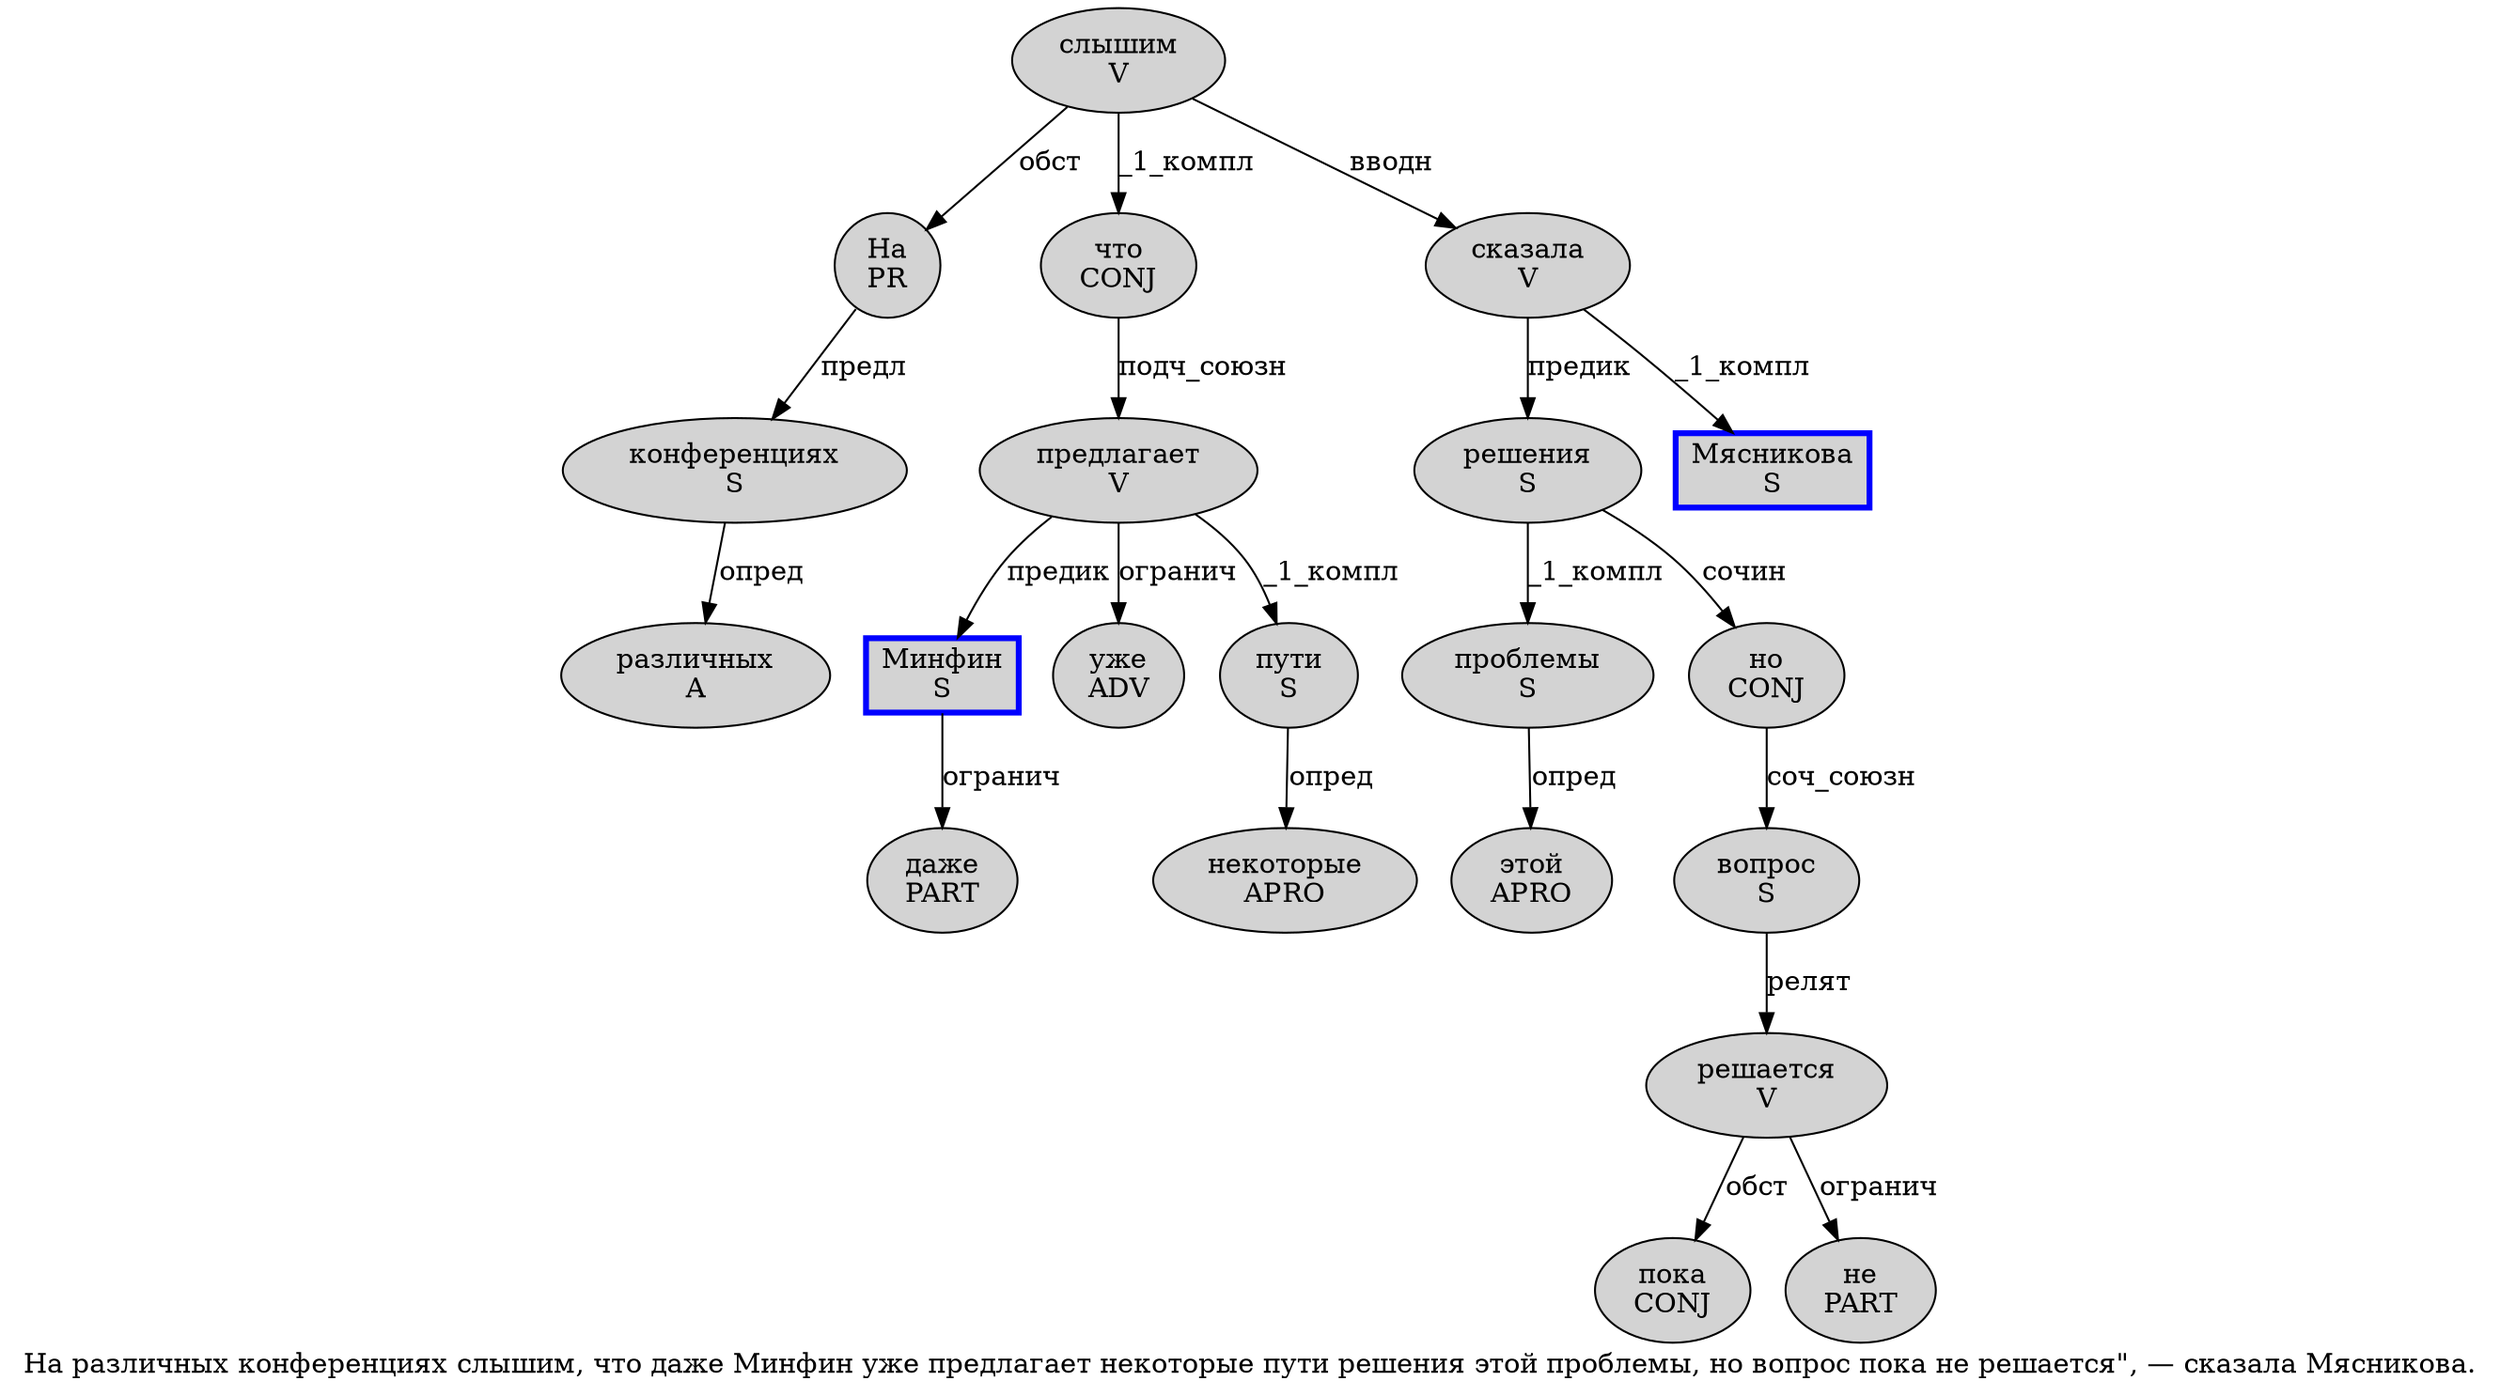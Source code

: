 digraph SENTENCE_522 {
	graph [label="На различных конференциях слышим, что даже Минфин уже предлагает некоторые пути решения этой проблемы, но вопрос пока не решается\", — сказала Мясникова."]
	node [style=filled]
		0 [label="На
PR" color="" fillcolor=lightgray penwidth=1 shape=ellipse]
		1 [label="различных
A" color="" fillcolor=lightgray penwidth=1 shape=ellipse]
		2 [label="конференциях
S" color="" fillcolor=lightgray penwidth=1 shape=ellipse]
		3 [label="слышим
V" color="" fillcolor=lightgray penwidth=1 shape=ellipse]
		5 [label="что
CONJ" color="" fillcolor=lightgray penwidth=1 shape=ellipse]
		6 [label="даже
PART" color="" fillcolor=lightgray penwidth=1 shape=ellipse]
		7 [label="Минфин
S" color=blue fillcolor=lightgray penwidth=3 shape=box]
		8 [label="уже
ADV" color="" fillcolor=lightgray penwidth=1 shape=ellipse]
		9 [label="предлагает
V" color="" fillcolor=lightgray penwidth=1 shape=ellipse]
		10 [label="некоторые
APRO" color="" fillcolor=lightgray penwidth=1 shape=ellipse]
		11 [label="пути
S" color="" fillcolor=lightgray penwidth=1 shape=ellipse]
		12 [label="решения
S" color="" fillcolor=lightgray penwidth=1 shape=ellipse]
		13 [label="этой
APRO" color="" fillcolor=lightgray penwidth=1 shape=ellipse]
		14 [label="проблемы
S" color="" fillcolor=lightgray penwidth=1 shape=ellipse]
		16 [label="но
CONJ" color="" fillcolor=lightgray penwidth=1 shape=ellipse]
		17 [label="вопрос
S" color="" fillcolor=lightgray penwidth=1 shape=ellipse]
		18 [label="пока
CONJ" color="" fillcolor=lightgray penwidth=1 shape=ellipse]
		19 [label="не
PART" color="" fillcolor=lightgray penwidth=1 shape=ellipse]
		20 [label="решается
V" color="" fillcolor=lightgray penwidth=1 shape=ellipse]
		24 [label="сказала
V" color="" fillcolor=lightgray penwidth=1 shape=ellipse]
		25 [label="Мясникова
S" color=blue fillcolor=lightgray penwidth=3 shape=box]
			0 -> 2 [label="предл"]
			14 -> 13 [label="опред"]
			2 -> 1 [label="опред"]
			20 -> 18 [label="обст"]
			20 -> 19 [label="огранич"]
			5 -> 9 [label="подч_союзн"]
			16 -> 17 [label="соч_союзн"]
			7 -> 6 [label="огранич"]
			11 -> 10 [label="опред"]
			17 -> 20 [label="релят"]
			3 -> 0 [label="обст"]
			3 -> 5 [label="_1_компл"]
			3 -> 24 [label="вводн"]
			24 -> 12 [label="предик"]
			24 -> 25 [label="_1_компл"]
			12 -> 14 [label="_1_компл"]
			12 -> 16 [label="сочин"]
			9 -> 7 [label="предик"]
			9 -> 8 [label="огранич"]
			9 -> 11 [label="_1_компл"]
}
